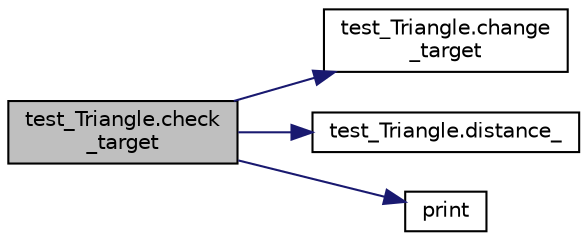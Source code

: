 digraph "test_Triangle.check_target"
{
 // INTERACTIVE_SVG=YES
  edge [fontname="Helvetica",fontsize="10",labelfontname="Helvetica",labelfontsize="10"];
  node [fontname="Helvetica",fontsize="10",shape=record];
  rankdir="LR";
  Node1 [label="test_Triangle.check\l_target",height=0.2,width=0.4,color="black", fillcolor="grey75", style="filled", fontcolor="black"];
  Node1 -> Node2 [color="midnightblue",fontsize="10",style="solid",fontname="Helvetica"];
  Node2 [label="test_Triangle.change\l_target",height=0.2,width=0.4,color="black", fillcolor="white", style="filled",URL="$d9/d5a/namespacetest___triangle.html#a14d37ac9f370d62319a1e0e998d9441a"];
  Node1 -> Node3 [color="midnightblue",fontsize="10",style="solid",fontname="Helvetica"];
  Node3 [label="test_Triangle.distance_",height=0.2,width=0.4,color="black", fillcolor="white", style="filled",URL="$d9/d5a/namespacetest___triangle.html#a2c2d57c6b38120abbb6094a5e2edb79c"];
  Node1 -> Node4 [color="midnightblue",fontsize="10",style="solid",fontname="Helvetica"];
  Node4 [label="print",height=0.2,width=0.4,color="black", fillcolor="white", style="filled",URL="$dc/ddd/node__class_8cpp.html#abc62c9d234b4194b3886013a7dbd1232"];
}
